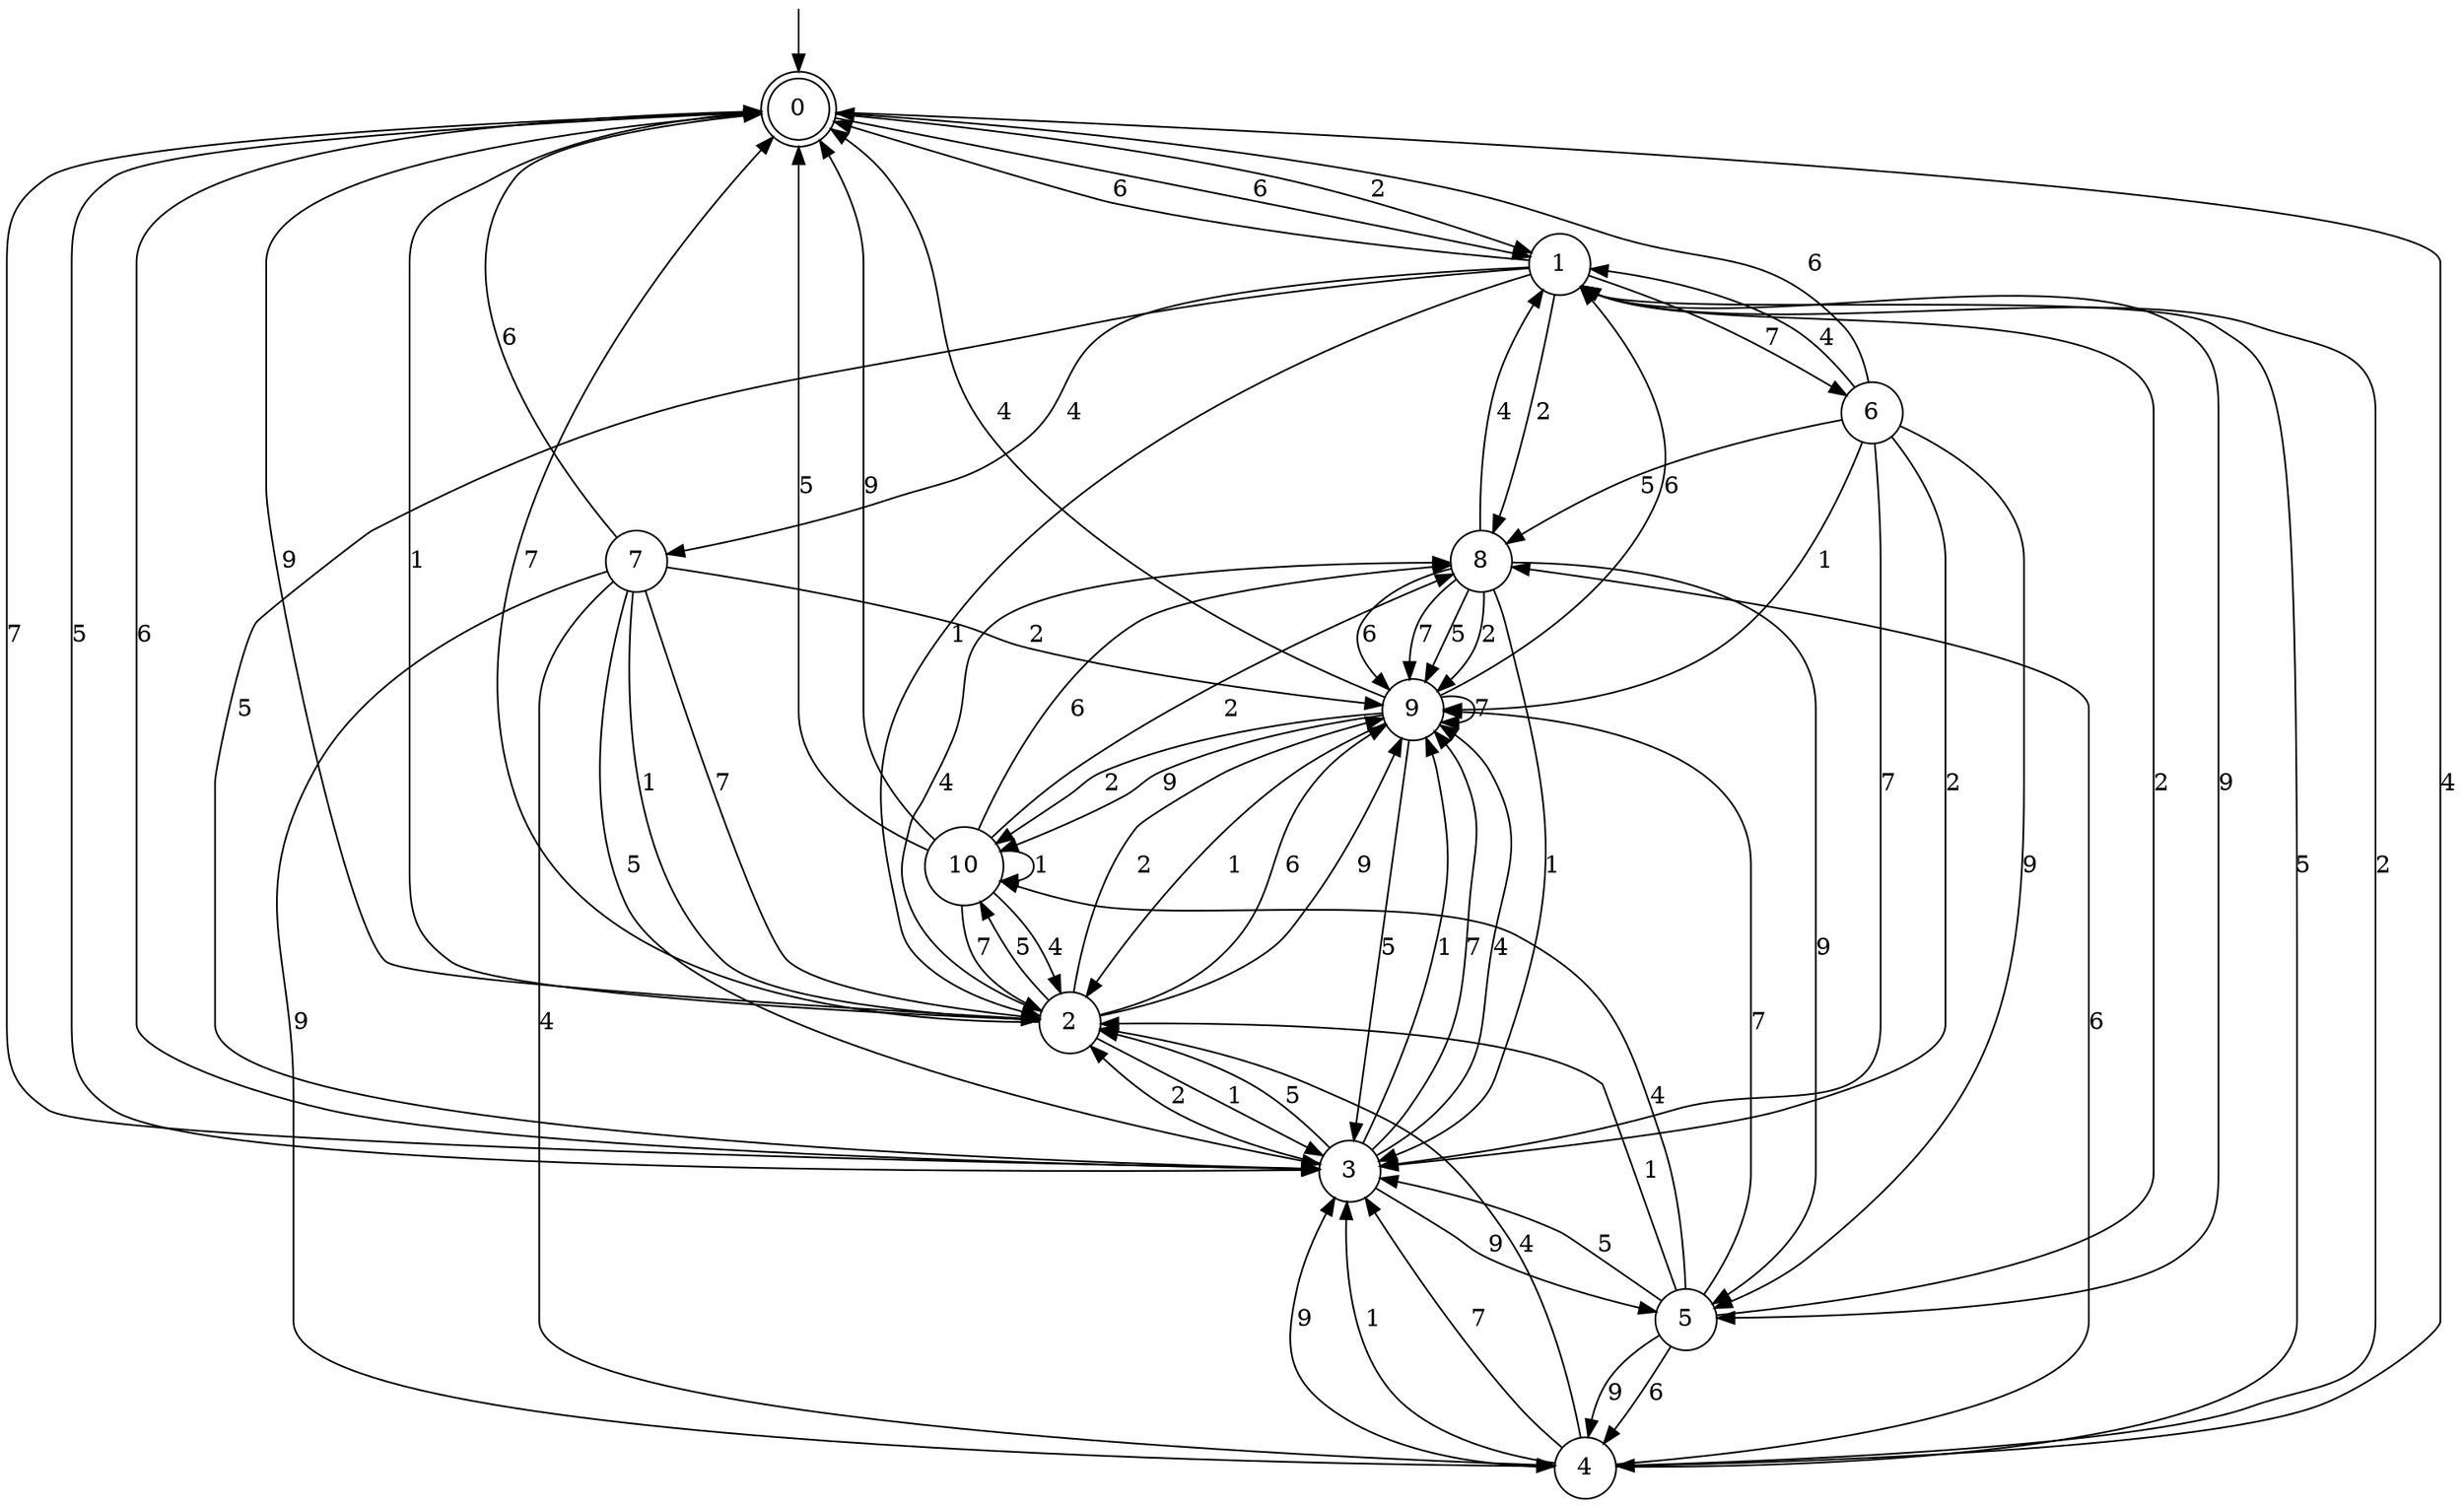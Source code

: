 digraph g {

	s0 [shape="doublecircle" label="0"];
	s1 [shape="circle" label="1"];
	s2 [shape="circle" label="2"];
	s3 [shape="circle" label="3"];
	s4 [shape="circle" label="4"];
	s5 [shape="circle" label="5"];
	s6 [shape="circle" label="6"];
	s7 [shape="circle" label="7"];
	s8 [shape="circle" label="8"];
	s9 [shape="circle" label="9"];
	s10 [shape="circle" label="10"];
	s0 -> s1 [label="6"];
	s0 -> s2 [label="9"];
	s0 -> s2 [label="1"];
	s0 -> s3 [label="7"];
	s0 -> s3 [label="5"];
	s0 -> s4 [label="4"];
	s0 -> s1 [label="2"];
	s1 -> s0 [label="6"];
	s1 -> s5 [label="9"];
	s1 -> s2 [label="1"];
	s1 -> s6 [label="7"];
	s1 -> s3 [label="5"];
	s1 -> s7 [label="4"];
	s1 -> s8 [label="2"];
	s2 -> s9 [label="6"];
	s2 -> s9 [label="9"];
	s2 -> s3 [label="1"];
	s2 -> s0 [label="7"];
	s2 -> s10 [label="5"];
	s2 -> s8 [label="4"];
	s2 -> s9 [label="2"];
	s3 -> s0 [label="6"];
	s3 -> s5 [label="9"];
	s3 -> s9 [label="1"];
	s3 -> s9 [label="7"];
	s3 -> s2 [label="5"];
	s3 -> s9 [label="4"];
	s3 -> s2 [label="2"];
	s4 -> s8 [label="6"];
	s4 -> s3 [label="9"];
	s4 -> s3 [label="1"];
	s4 -> s3 [label="7"];
	s4 -> s1 [label="5"];
	s4 -> s2 [label="4"];
	s4 -> s1 [label="2"];
	s5 -> s4 [label="6"];
	s5 -> s4 [label="9"];
	s5 -> s2 [label="1"];
	s5 -> s9 [label="7"];
	s5 -> s3 [label="5"];
	s5 -> s10 [label="4"];
	s5 -> s1 [label="2"];
	s6 -> s0 [label="6"];
	s6 -> s5 [label="9"];
	s6 -> s9 [label="1"];
	s6 -> s3 [label="7"];
	s6 -> s8 [label="5"];
	s6 -> s1 [label="4"];
	s6 -> s3 [label="2"];
	s7 -> s0 [label="6"];
	s7 -> s4 [label="9"];
	s7 -> s2 [label="1"];
	s7 -> s2 [label="7"];
	s7 -> s3 [label="5"];
	s7 -> s4 [label="4"];
	s7 -> s9 [label="2"];
	s8 -> s9 [label="6"];
	s8 -> s5 [label="9"];
	s8 -> s3 [label="1"];
	s8 -> s9 [label="7"];
	s8 -> s9 [label="5"];
	s8 -> s1 [label="4"];
	s8 -> s9 [label="2"];
	s9 -> s1 [label="6"];
	s9 -> s10 [label="9"];
	s9 -> s2 [label="1"];
	s9 -> s9 [label="7"];
	s9 -> s3 [label="5"];
	s9 -> s0 [label="4"];
	s9 -> s10 [label="2"];
	s10 -> s8 [label="6"];
	s10 -> s0 [label="9"];
	s10 -> s10 [label="1"];
	s10 -> s2 [label="7"];
	s10 -> s0 [label="5"];
	s10 -> s2 [label="4"];
	s10 -> s8 [label="2"];

__start0 [label="" shape="none" width="0" height="0"];
__start0 -> s0;

}
